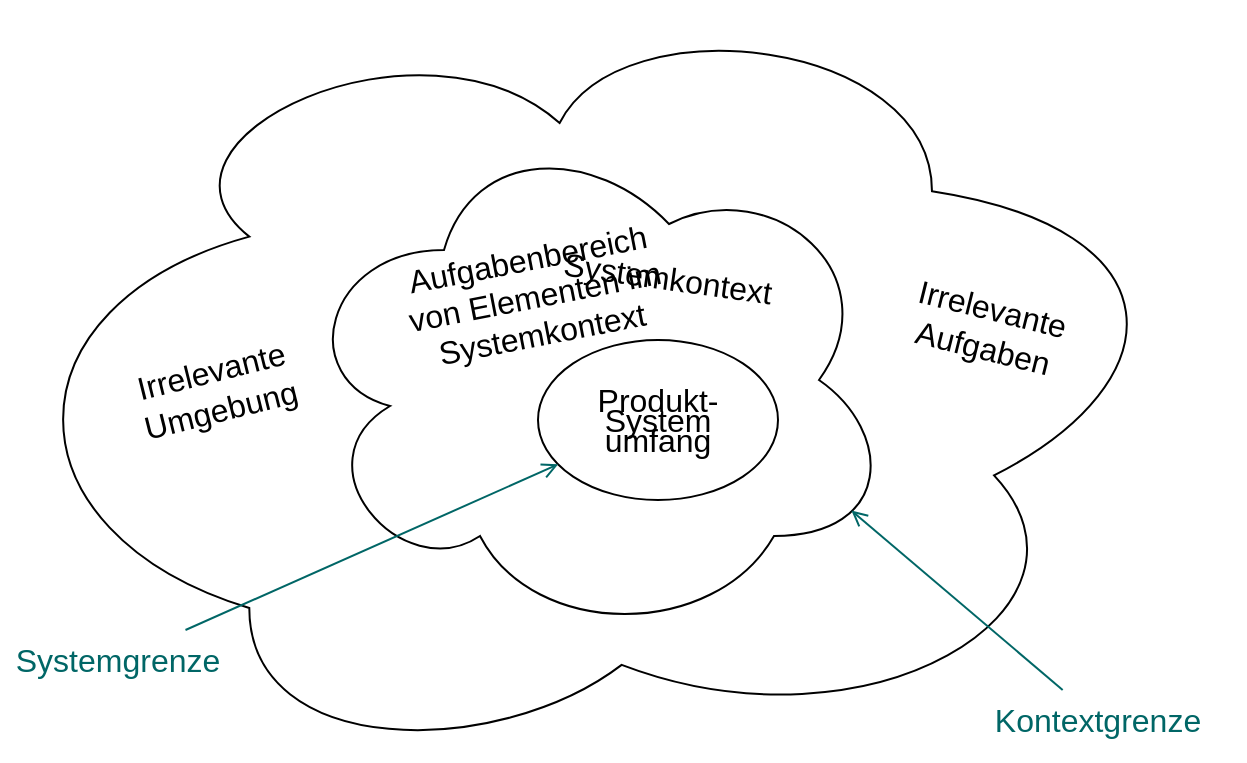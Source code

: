 <mxfile version="22.1.0" type="device">
  <diagram name="Seite-1" id="qcbTbs-L1ypILn_qXZYH">
    <mxGraphModel dx="1044" dy="643" grid="1" gridSize="10" guides="1" tooltips="1" connect="1" arrows="1" fold="1" page="1" pageScale="1" pageWidth="827" pageHeight="1169" math="0" shadow="0">
      <root>
        <mxCell id="0" />
        <mxCell id="1" parent="0" />
        <mxCell id="RZxln3Fw05Es_QmUwBm_-5" value="" style="ellipse;shape=cloud;whiteSpace=wrap;html=1;rotation=90;" parent="1" vertex="1">
          <mxGeometry x="202.34" y="-24.98" width="378.99" height="620.61" as="geometry" />
        </mxCell>
        <mxCell id="RZxln3Fw05Es_QmUwBm_-4" value="" style="ellipse;shape=cloud;whiteSpace=wrap;html=1;fontSize=16;" parent="1" vertex="1">
          <mxGeometry x="228" y="155" width="300" height="260" as="geometry" />
        </mxCell>
        <mxCell id="RZxln3Fw05Es_QmUwBm_-1" value="&lt;div style=&quot;font-size: 16px;&quot;&gt;Produkt-&lt;/div&gt;&lt;div style=&quot;font-size: 16px;&quot;&gt;umfang&lt;br style=&quot;font-size: 16px;&quot;&gt;&lt;/div&gt;" style="ellipse;whiteSpace=wrap;html=1;fontSize=16;" parent="1" vertex="1">
          <mxGeometry x="350" y="265" width="120" height="80" as="geometry" />
        </mxCell>
        <mxCell id="RZxln3Fw05Es_QmUwBm_-3" style="rounded=0;orthogonalLoop=1;jettySize=auto;html=1;endArrow=open;endFill=0;fontSize=16;fontColor=#006666;strokeColor=#006666;" parent="1" source="RZxln3Fw05Es_QmUwBm_-2" target="RZxln3Fw05Es_QmUwBm_-1" edge="1">
          <mxGeometry relative="1" as="geometry">
            <mxPoint x="368" y="333" as="targetPoint" />
          </mxGeometry>
        </mxCell>
        <mxCell id="RZxln3Fw05Es_QmUwBm_-2" value="Systemgrenze" style="text;html=1;strokeColor=none;fillColor=none;align=center;verticalAlign=middle;whiteSpace=wrap;rounded=0;fontSize=16;fontColor=#006666;" parent="1" vertex="1">
          <mxGeometry x="90" y="410" width="100" height="30" as="geometry" />
        </mxCell>
        <mxCell id="RZxln3Fw05Es_QmUwBm_-6" value="&lt;div style=&quot;font-size: 16px;&quot;&gt;Aufgabenbereich von Elementen im Systemkontext&lt;/div&gt;" style="text;html=1;strokeColor=none;fillColor=none;align=center;verticalAlign=middle;whiteSpace=wrap;rounded=0;fontSize=16;rotation=349;" parent="1" vertex="1">
          <mxGeometry x="280" y="213" width="137.3" height="60" as="geometry" />
        </mxCell>
        <mxCell id="RZxln3Fw05Es_QmUwBm_-7" value="Irrelevante Aufgaben" style="text;html=1;strokeColor=none;fillColor=none;align=center;verticalAlign=middle;whiteSpace=wrap;rounded=0;fontSize=16;rotation=14;" parent="1" vertex="1">
          <mxGeometry x="520" y="234" width="110" height="50" as="geometry" />
        </mxCell>
        <mxCell id="RZxln3Fw05Es_QmUwBm_-8" value="Kontextgrenze" style="text;html=1;strokeColor=none;fillColor=none;align=center;verticalAlign=middle;whiteSpace=wrap;rounded=0;fontSize=16;fontColor=#006666;" parent="1" vertex="1">
          <mxGeometry x="570" y="440" width="120" height="30" as="geometry" />
        </mxCell>
        <mxCell id="RZxln3Fw05Es_QmUwBm_-10" style="rounded=0;orthogonalLoop=1;jettySize=auto;html=1;endArrow=open;endFill=0;fontSize=16;entryX=0.929;entryY=0.751;entryDx=0;entryDy=0;entryPerimeter=0;fontColor=#006666;strokeColor=#006666;" parent="1" source="RZxln3Fw05Es_QmUwBm_-8" target="RZxln3Fw05Es_QmUwBm_-4" edge="1">
          <mxGeometry relative="1" as="geometry">
            <mxPoint x="254" y="480" as="sourcePoint" />
            <mxPoint x="490" y="500" as="targetPoint" />
          </mxGeometry>
        </mxCell>
        <mxCell id="RZxln3Fw05Es_QmUwBm_-11" value="Irrelevante Umgebung" style="text;html=1;strokeColor=none;fillColor=none;align=center;verticalAlign=middle;whiteSpace=wrap;rounded=0;fontSize=16;rotation=346;fontColor=default;" parent="1" vertex="1">
          <mxGeometry x="134" y="265" width="110" height="50" as="geometry" />
        </mxCell>
        <mxCell id="RZxln3Fw05Es_QmUwBm_-12" value="Systemkontext" style="text;html=1;strokeColor=none;fillColor=none;align=center;verticalAlign=middle;whiteSpace=wrap;rounded=0;fontSize=16;rotation=8;" parent="1" vertex="1">
          <mxGeometry x="360" y="209" width="110" height="50" as="geometry" />
        </mxCell>
        <mxCell id="RZxln3Fw05Es_QmUwBm_-15" value="System" style="text;html=1;strokeColor=none;fillColor=none;align=center;verticalAlign=middle;whiteSpace=wrap;rounded=0;fontSize=16;" parent="1" vertex="1">
          <mxGeometry x="380" y="290" width="60" height="30" as="geometry" />
        </mxCell>
      </root>
    </mxGraphModel>
  </diagram>
</mxfile>
